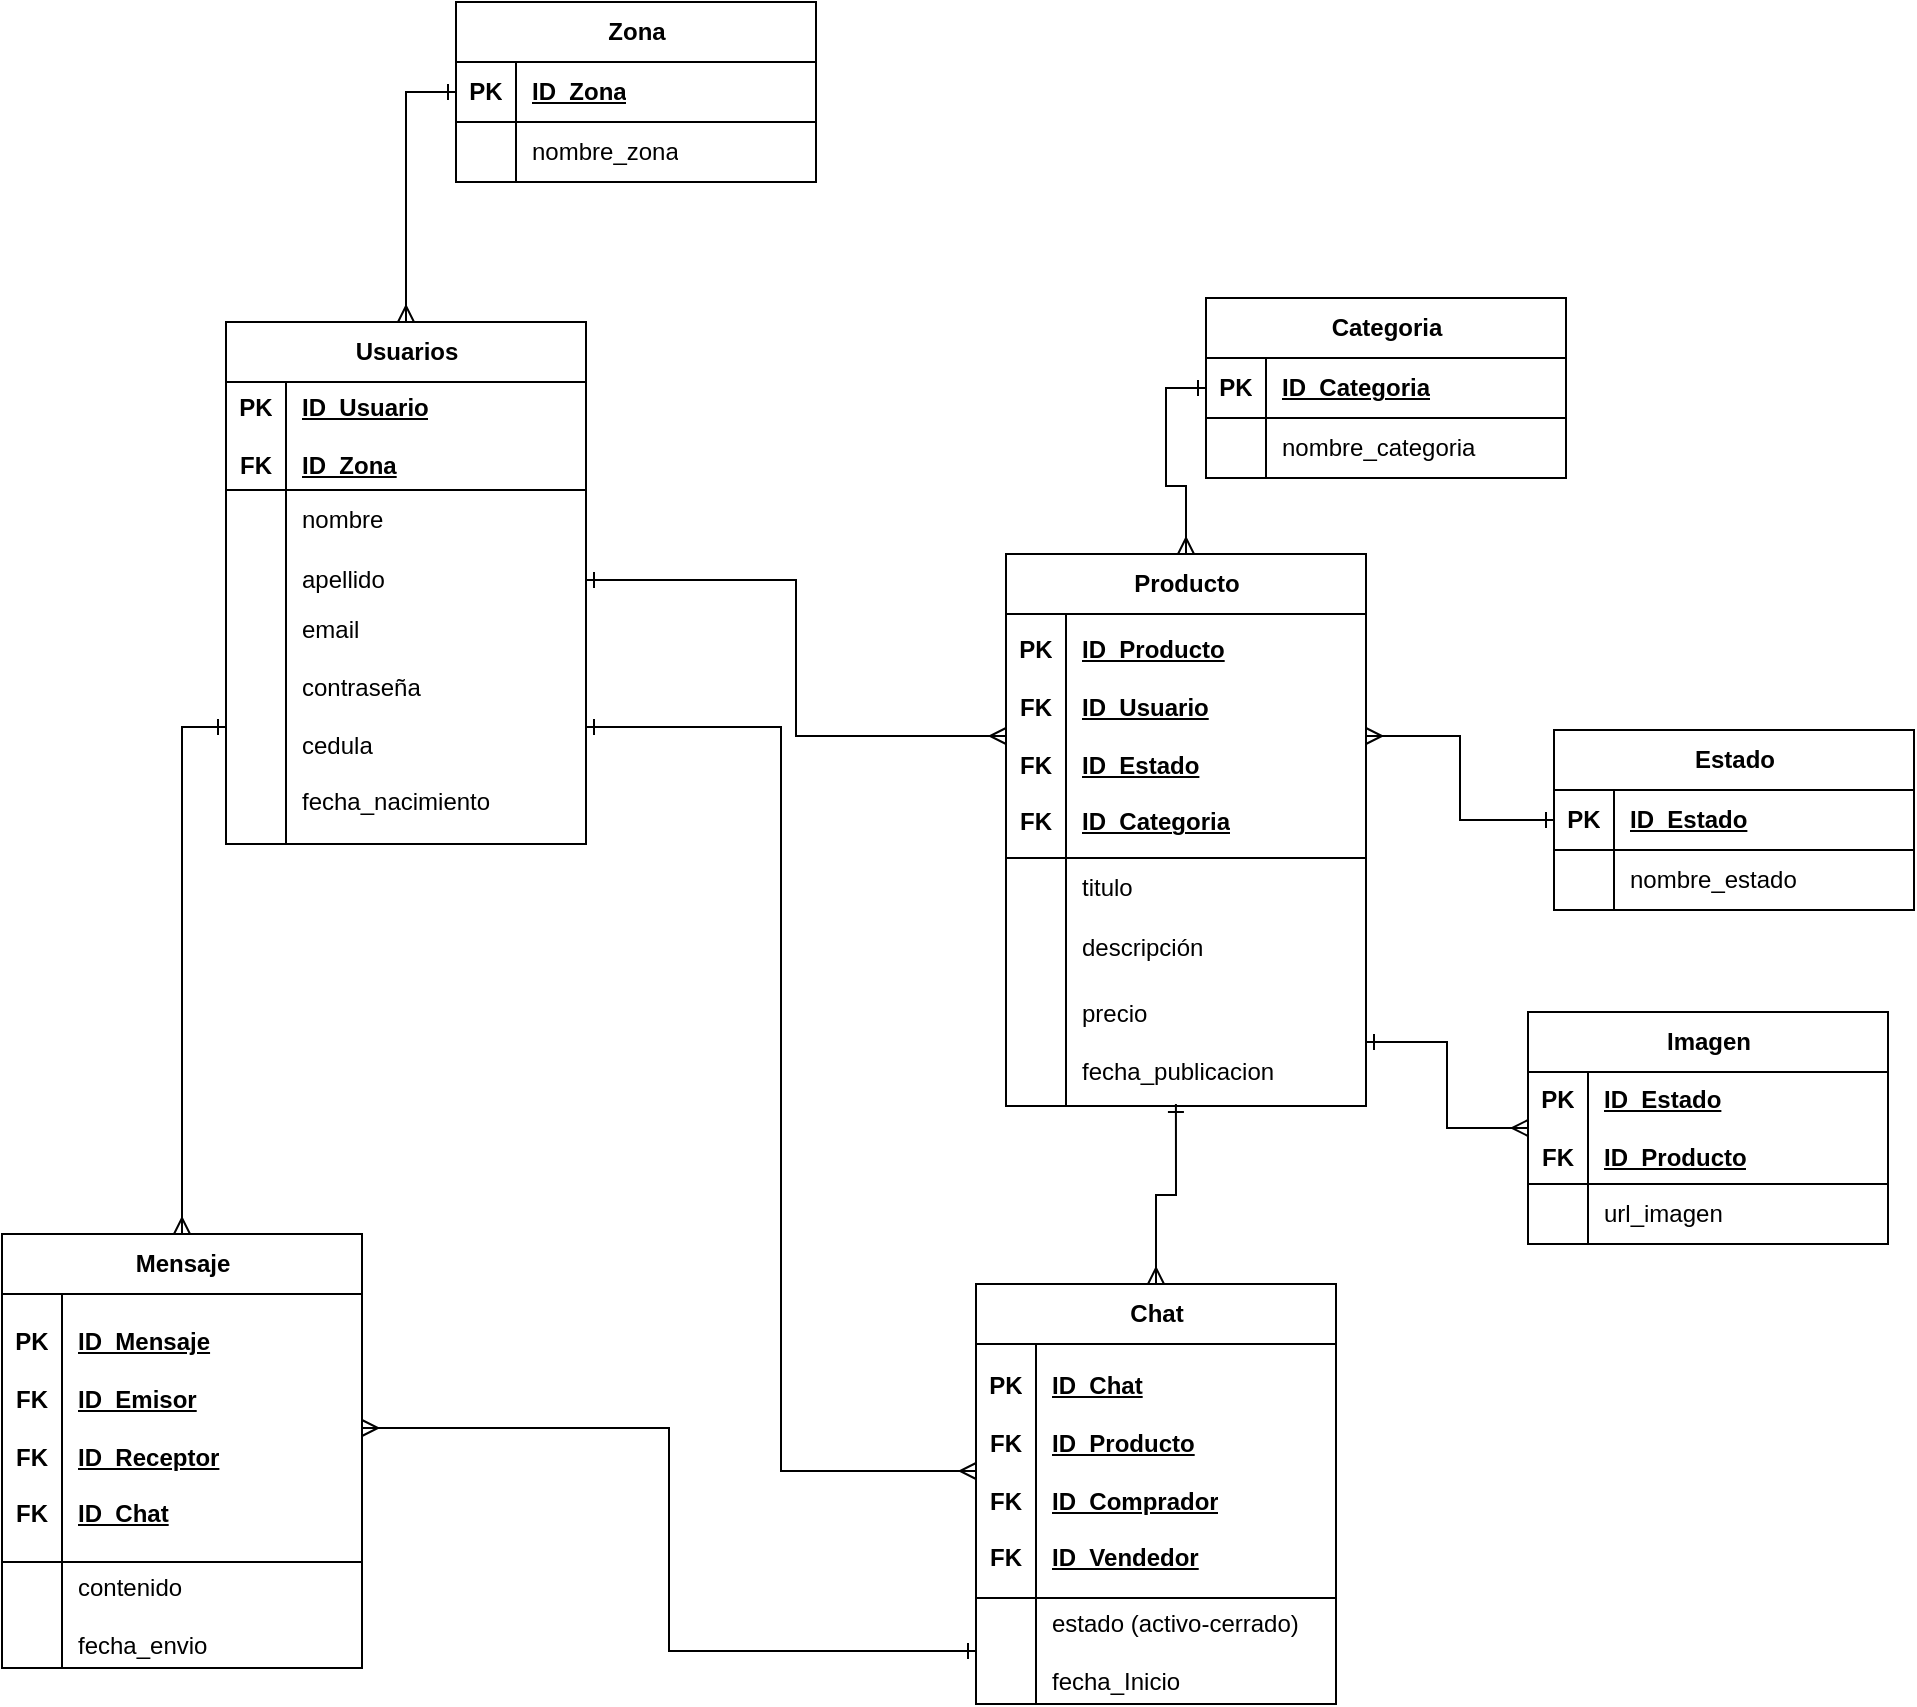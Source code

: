 <mxfile>
    <diagram name="Página-1" id="soxJ-nhiLdVxIjVEyRtw">
        <mxGraphModel dx="2071" dy="1290" grid="0" gridSize="10" guides="1" tooltips="1" connect="1" arrows="1" fold="1" page="0" pageScale="1" pageWidth="827" pageHeight="1169" math="0" shadow="0">
            <root>
                <mxCell id="0"/>
                <mxCell id="1" parent="0"/>
                <mxCell id="bQGW5yvyXUPc-oF47rbN-1" value="Categoria" style="shape=table;startSize=30;container=1;collapsible=1;childLayout=tableLayout;fixedRows=1;rowLines=0;fontStyle=1;align=center;resizeLast=1;html=1;" parent="1" vertex="1">
                    <mxGeometry x="-534" y="-383" width="180" height="90" as="geometry"/>
                </mxCell>
                <mxCell id="bQGW5yvyXUPc-oF47rbN-2" value="" style="shape=tableRow;horizontal=0;startSize=0;swimlaneHead=0;swimlaneBody=0;fillColor=none;collapsible=0;dropTarget=0;points=[[0,0.5],[1,0.5]];portConstraint=eastwest;top=0;left=0;right=0;bottom=1;" parent="bQGW5yvyXUPc-oF47rbN-1" vertex="1">
                    <mxGeometry y="30" width="180" height="30" as="geometry"/>
                </mxCell>
                <mxCell id="bQGW5yvyXUPc-oF47rbN-3" value="PK" style="shape=partialRectangle;connectable=0;fillColor=none;top=0;left=0;bottom=0;right=0;fontStyle=1;overflow=hidden;whiteSpace=wrap;html=1;" parent="bQGW5yvyXUPc-oF47rbN-2" vertex="1">
                    <mxGeometry width="30" height="30" as="geometry">
                        <mxRectangle width="30" height="30" as="alternateBounds"/>
                    </mxGeometry>
                </mxCell>
                <mxCell id="bQGW5yvyXUPc-oF47rbN-4" value="ID_Categoria" style="shape=partialRectangle;connectable=0;fillColor=none;top=0;left=0;bottom=0;right=0;align=left;spacingLeft=6;fontStyle=5;overflow=hidden;whiteSpace=wrap;html=1;" parent="bQGW5yvyXUPc-oF47rbN-2" vertex="1">
                    <mxGeometry x="30" width="150" height="30" as="geometry">
                        <mxRectangle width="150" height="30" as="alternateBounds"/>
                    </mxGeometry>
                </mxCell>
                <mxCell id="bQGW5yvyXUPc-oF47rbN-5" value="" style="shape=tableRow;horizontal=0;startSize=0;swimlaneHead=0;swimlaneBody=0;fillColor=none;collapsible=0;dropTarget=0;points=[[0,0.5],[1,0.5]];portConstraint=eastwest;top=0;left=0;right=0;bottom=0;" parent="bQGW5yvyXUPc-oF47rbN-1" vertex="1">
                    <mxGeometry y="60" width="180" height="30" as="geometry"/>
                </mxCell>
                <mxCell id="bQGW5yvyXUPc-oF47rbN-6" value="" style="shape=partialRectangle;connectable=0;fillColor=none;top=0;left=0;bottom=0;right=0;editable=1;overflow=hidden;whiteSpace=wrap;html=1;" parent="bQGW5yvyXUPc-oF47rbN-5" vertex="1">
                    <mxGeometry width="30" height="30" as="geometry">
                        <mxRectangle width="30" height="30" as="alternateBounds"/>
                    </mxGeometry>
                </mxCell>
                <mxCell id="bQGW5yvyXUPc-oF47rbN-7" value="nombre_categoria" style="shape=partialRectangle;connectable=0;fillColor=none;top=0;left=0;bottom=0;right=0;align=left;spacingLeft=6;overflow=hidden;whiteSpace=wrap;html=1;" parent="bQGW5yvyXUPc-oF47rbN-5" vertex="1">
                    <mxGeometry x="30" width="150" height="30" as="geometry">
                        <mxRectangle width="150" height="30" as="alternateBounds"/>
                    </mxGeometry>
                </mxCell>
                <mxCell id="bQGW5yvyXUPc-oF47rbN-106" style="edgeStyle=orthogonalEdgeStyle;rounded=0;orthogonalLoop=1;jettySize=auto;html=1;exitX=0.5;exitY=0;exitDx=0;exitDy=0;entryX=0;entryY=0.5;entryDx=0;entryDy=0;endArrow=ERone;endFill=0;startArrow=ERmany;startFill=0;" parent="1" source="bQGW5yvyXUPc-oF47rbN-27" target="bQGW5yvyXUPc-oF47rbN-97" edge="1">
                    <mxGeometry relative="1" as="geometry"/>
                </mxCell>
                <mxCell id="bQGW5yvyXUPc-oF47rbN-27" value="Usuarios" style="shape=table;startSize=30;container=1;collapsible=1;childLayout=tableLayout;fixedRows=1;rowLines=0;fontStyle=1;align=center;resizeLast=1;html=1;" parent="1" vertex="1">
                    <mxGeometry x="-1024" y="-371" width="180" height="261" as="geometry"/>
                </mxCell>
                <mxCell id="bQGW5yvyXUPc-oF47rbN-28" value="" style="shape=tableRow;horizontal=0;startSize=0;swimlaneHead=0;swimlaneBody=0;fillColor=none;collapsible=0;dropTarget=0;points=[[0,0.5],[1,0.5]];portConstraint=eastwest;top=0;left=0;right=0;bottom=1;" parent="bQGW5yvyXUPc-oF47rbN-27" vertex="1">
                    <mxGeometry y="30" width="180" height="54" as="geometry"/>
                </mxCell>
                <mxCell id="bQGW5yvyXUPc-oF47rbN-29" value="PK&lt;div&gt;&lt;br&gt;&lt;/div&gt;&lt;div&gt;FK&lt;/div&gt;" style="shape=partialRectangle;connectable=0;fillColor=none;top=0;left=0;bottom=0;right=0;fontStyle=1;overflow=hidden;whiteSpace=wrap;html=1;" parent="bQGW5yvyXUPc-oF47rbN-28" vertex="1">
                    <mxGeometry width="30" height="54" as="geometry">
                        <mxRectangle width="30" height="54" as="alternateBounds"/>
                    </mxGeometry>
                </mxCell>
                <mxCell id="bQGW5yvyXUPc-oF47rbN-30" value="ID_Usuario&lt;div&gt;&lt;br&gt;&lt;/div&gt;&lt;div&gt;ID_Zona&lt;/div&gt;" style="shape=partialRectangle;connectable=0;fillColor=none;top=0;left=0;bottom=0;right=0;align=left;spacingLeft=6;fontStyle=5;overflow=hidden;whiteSpace=wrap;html=1;" parent="bQGW5yvyXUPc-oF47rbN-28" vertex="1">
                    <mxGeometry x="30" width="150" height="54" as="geometry">
                        <mxRectangle width="150" height="54" as="alternateBounds"/>
                    </mxGeometry>
                </mxCell>
                <mxCell id="bQGW5yvyXUPc-oF47rbN-31" value="" style="shape=tableRow;horizontal=0;startSize=0;swimlaneHead=0;swimlaneBody=0;fillColor=none;collapsible=0;dropTarget=0;points=[[0,0.5],[1,0.5]];portConstraint=eastwest;top=0;left=0;right=0;bottom=0;" parent="bQGW5yvyXUPc-oF47rbN-27" vertex="1">
                    <mxGeometry y="84" width="180" height="30" as="geometry"/>
                </mxCell>
                <mxCell id="bQGW5yvyXUPc-oF47rbN-32" value="" style="shape=partialRectangle;connectable=0;fillColor=none;top=0;left=0;bottom=0;right=0;editable=1;overflow=hidden;whiteSpace=wrap;html=1;" parent="bQGW5yvyXUPc-oF47rbN-31" vertex="1">
                    <mxGeometry width="30" height="30" as="geometry">
                        <mxRectangle width="30" height="30" as="alternateBounds"/>
                    </mxGeometry>
                </mxCell>
                <mxCell id="bQGW5yvyXUPc-oF47rbN-33" value="nombre" style="shape=partialRectangle;connectable=0;fillColor=none;top=0;left=0;bottom=0;right=0;align=left;spacingLeft=6;overflow=hidden;whiteSpace=wrap;html=1;" parent="bQGW5yvyXUPc-oF47rbN-31" vertex="1">
                    <mxGeometry x="30" width="150" height="30" as="geometry">
                        <mxRectangle width="150" height="30" as="alternateBounds"/>
                    </mxGeometry>
                </mxCell>
                <mxCell id="bQGW5yvyXUPc-oF47rbN-34" value="" style="shape=tableRow;horizontal=0;startSize=0;swimlaneHead=0;swimlaneBody=0;fillColor=none;collapsible=0;dropTarget=0;points=[[0,0.5],[1,0.5]];portConstraint=eastwest;top=0;left=0;right=0;bottom=0;" parent="bQGW5yvyXUPc-oF47rbN-27" vertex="1">
                    <mxGeometry y="114" width="180" height="30" as="geometry"/>
                </mxCell>
                <mxCell id="bQGW5yvyXUPc-oF47rbN-35" value="" style="shape=partialRectangle;connectable=0;fillColor=none;top=0;left=0;bottom=0;right=0;editable=1;overflow=hidden;whiteSpace=wrap;html=1;" parent="bQGW5yvyXUPc-oF47rbN-34" vertex="1">
                    <mxGeometry width="30" height="30" as="geometry">
                        <mxRectangle width="30" height="30" as="alternateBounds"/>
                    </mxGeometry>
                </mxCell>
                <mxCell id="bQGW5yvyXUPc-oF47rbN-36" value="apellido" style="shape=partialRectangle;connectable=0;fillColor=none;top=0;left=0;bottom=0;right=0;align=left;spacingLeft=6;overflow=hidden;whiteSpace=wrap;html=1;" parent="bQGW5yvyXUPc-oF47rbN-34" vertex="1">
                    <mxGeometry x="30" width="150" height="30" as="geometry">
                        <mxRectangle width="150" height="30" as="alternateBounds"/>
                    </mxGeometry>
                </mxCell>
                <mxCell id="bQGW5yvyXUPc-oF47rbN-37" value="" style="shape=tableRow;horizontal=0;startSize=0;swimlaneHead=0;swimlaneBody=0;fillColor=none;collapsible=0;dropTarget=0;points=[[0,0.5],[1,0.5]];portConstraint=eastwest;top=0;left=0;right=0;bottom=0;" parent="bQGW5yvyXUPc-oF47rbN-27" vertex="1">
                    <mxGeometry y="144" width="180" height="117" as="geometry"/>
                </mxCell>
                <mxCell id="bQGW5yvyXUPc-oF47rbN-38" value="" style="shape=partialRectangle;connectable=0;fillColor=none;top=0;left=0;bottom=0;right=0;editable=1;overflow=hidden;whiteSpace=wrap;html=1;" parent="bQGW5yvyXUPc-oF47rbN-37" vertex="1">
                    <mxGeometry width="30" height="117" as="geometry">
                        <mxRectangle width="30" height="117" as="alternateBounds"/>
                    </mxGeometry>
                </mxCell>
                <mxCell id="bQGW5yvyXUPc-oF47rbN-39" value="email&lt;div&gt;&lt;br&gt;&lt;div&gt;contraseña&lt;/div&gt;&lt;div&gt;&lt;br&gt;&lt;/div&gt;&lt;div&gt;cedula&lt;/div&gt;&lt;div&gt;&lt;br&gt;&lt;/div&gt;&lt;div&gt;fecha_nacimiento&lt;/div&gt;&lt;div&gt;&lt;br&gt;&lt;/div&gt;&lt;div&gt;genero&lt;/div&gt;&lt;div&gt;&lt;br&gt;&lt;/div&gt;&lt;/div&gt;" style="shape=partialRectangle;connectable=0;fillColor=none;top=0;left=0;bottom=0;right=0;align=left;spacingLeft=6;overflow=hidden;whiteSpace=wrap;html=1;" parent="bQGW5yvyXUPc-oF47rbN-37" vertex="1">
                    <mxGeometry x="30" width="150" height="117" as="geometry">
                        <mxRectangle width="150" height="117" as="alternateBounds"/>
                    </mxGeometry>
                </mxCell>
                <mxCell id="bQGW5yvyXUPc-oF47rbN-107" style="edgeStyle=orthogonalEdgeStyle;rounded=0;orthogonalLoop=1;jettySize=auto;html=1;exitX=0.5;exitY=0;exitDx=0;exitDy=0;entryX=0;entryY=0.5;entryDx=0;entryDy=0;endArrow=ERone;endFill=0;startArrow=ERmany;startFill=0;" parent="1" source="bQGW5yvyXUPc-oF47rbN-53" target="bQGW5yvyXUPc-oF47rbN-2" edge="1">
                    <mxGeometry relative="1" as="geometry"/>
                </mxCell>
                <mxCell id="bQGW5yvyXUPc-oF47rbN-53" value="Producto" style="shape=table;startSize=30;container=1;collapsible=1;childLayout=tableLayout;fixedRows=1;rowLines=0;fontStyle=1;align=center;resizeLast=1;html=1;" parent="1" vertex="1">
                    <mxGeometry x="-634" y="-255" width="180" height="276" as="geometry"/>
                </mxCell>
                <mxCell id="bQGW5yvyXUPc-oF47rbN-54" value="" style="shape=tableRow;horizontal=0;startSize=0;swimlaneHead=0;swimlaneBody=0;fillColor=none;collapsible=0;dropTarget=0;points=[[0,0.5],[1,0.5]];portConstraint=eastwest;top=0;left=0;right=0;bottom=1;" parent="bQGW5yvyXUPc-oF47rbN-53" vertex="1">
                    <mxGeometry y="30" width="180" height="122" as="geometry"/>
                </mxCell>
                <mxCell id="bQGW5yvyXUPc-oF47rbN-55" value="PK&lt;div&gt;&lt;br&gt;&lt;/div&gt;&lt;div&gt;FK&lt;/div&gt;&lt;div&gt;&lt;br&gt;&lt;/div&gt;&lt;div&gt;FK&lt;/div&gt;&lt;div&gt;&lt;br&gt;&lt;/div&gt;&lt;div&gt;FK&lt;/div&gt;" style="shape=partialRectangle;connectable=0;fillColor=none;top=0;left=0;bottom=0;right=0;fontStyle=1;overflow=hidden;whiteSpace=wrap;html=1;" parent="bQGW5yvyXUPc-oF47rbN-54" vertex="1">
                    <mxGeometry width="30" height="122" as="geometry">
                        <mxRectangle width="30" height="122" as="alternateBounds"/>
                    </mxGeometry>
                </mxCell>
                <mxCell id="bQGW5yvyXUPc-oF47rbN-56" value="ID_Producto&lt;div&gt;&lt;br&gt;&lt;/div&gt;&lt;div&gt;ID_Usuario&lt;/div&gt;&lt;div&gt;&lt;br&gt;&lt;/div&gt;&lt;div&gt;ID_Estado&lt;/div&gt;&lt;div&gt;&lt;br&gt;&lt;/div&gt;&lt;div&gt;ID_Categoria&lt;/div&gt;" style="shape=partialRectangle;connectable=0;fillColor=none;top=0;left=0;bottom=0;right=0;align=left;spacingLeft=6;fontStyle=5;overflow=hidden;whiteSpace=wrap;html=1;" parent="bQGW5yvyXUPc-oF47rbN-54" vertex="1">
                    <mxGeometry x="30" width="150" height="122" as="geometry">
                        <mxRectangle width="150" height="122" as="alternateBounds"/>
                    </mxGeometry>
                </mxCell>
                <mxCell id="bQGW5yvyXUPc-oF47rbN-57" value="" style="shape=tableRow;horizontal=0;startSize=0;swimlaneHead=0;swimlaneBody=0;fillColor=none;collapsible=0;dropTarget=0;points=[[0,0.5],[1,0.5]];portConstraint=eastwest;top=0;left=0;right=0;bottom=0;" parent="bQGW5yvyXUPc-oF47rbN-53" vertex="1">
                    <mxGeometry y="152" width="180" height="30" as="geometry"/>
                </mxCell>
                <mxCell id="bQGW5yvyXUPc-oF47rbN-58" value="" style="shape=partialRectangle;connectable=0;fillColor=none;top=0;left=0;bottom=0;right=0;editable=1;overflow=hidden;whiteSpace=wrap;html=1;" parent="bQGW5yvyXUPc-oF47rbN-57" vertex="1">
                    <mxGeometry width="30" height="30" as="geometry">
                        <mxRectangle width="30" height="30" as="alternateBounds"/>
                    </mxGeometry>
                </mxCell>
                <mxCell id="bQGW5yvyXUPc-oF47rbN-59" value="titulo" style="shape=partialRectangle;connectable=0;fillColor=none;top=0;left=0;bottom=0;right=0;align=left;spacingLeft=6;overflow=hidden;whiteSpace=wrap;html=1;" parent="bQGW5yvyXUPc-oF47rbN-57" vertex="1">
                    <mxGeometry x="30" width="150" height="30" as="geometry">
                        <mxRectangle width="150" height="30" as="alternateBounds"/>
                    </mxGeometry>
                </mxCell>
                <mxCell id="bQGW5yvyXUPc-oF47rbN-60" value="" style="shape=tableRow;horizontal=0;startSize=0;swimlaneHead=0;swimlaneBody=0;fillColor=none;collapsible=0;dropTarget=0;points=[[0,0.5],[1,0.5]];portConstraint=eastwest;top=0;left=0;right=0;bottom=0;" parent="bQGW5yvyXUPc-oF47rbN-53" vertex="1">
                    <mxGeometry y="182" width="180" height="30" as="geometry"/>
                </mxCell>
                <mxCell id="bQGW5yvyXUPc-oF47rbN-61" value="" style="shape=partialRectangle;connectable=0;fillColor=none;top=0;left=0;bottom=0;right=0;editable=1;overflow=hidden;whiteSpace=wrap;html=1;" parent="bQGW5yvyXUPc-oF47rbN-60" vertex="1">
                    <mxGeometry width="30" height="30" as="geometry">
                        <mxRectangle width="30" height="30" as="alternateBounds"/>
                    </mxGeometry>
                </mxCell>
                <mxCell id="bQGW5yvyXUPc-oF47rbN-62" value="descripción" style="shape=partialRectangle;connectable=0;fillColor=none;top=0;left=0;bottom=0;right=0;align=left;spacingLeft=6;overflow=hidden;whiteSpace=wrap;html=1;" parent="bQGW5yvyXUPc-oF47rbN-60" vertex="1">
                    <mxGeometry x="30" width="150" height="30" as="geometry">
                        <mxRectangle width="150" height="30" as="alternateBounds"/>
                    </mxGeometry>
                </mxCell>
                <mxCell id="bQGW5yvyXUPc-oF47rbN-63" value="" style="shape=tableRow;horizontal=0;startSize=0;swimlaneHead=0;swimlaneBody=0;fillColor=none;collapsible=0;dropTarget=0;points=[[0,0.5],[1,0.5]];portConstraint=eastwest;top=0;left=0;right=0;bottom=0;" parent="bQGW5yvyXUPc-oF47rbN-53" vertex="1">
                    <mxGeometry y="212" width="180" height="64" as="geometry"/>
                </mxCell>
                <mxCell id="bQGW5yvyXUPc-oF47rbN-64" value="" style="shape=partialRectangle;connectable=0;fillColor=none;top=0;left=0;bottom=0;right=0;editable=1;overflow=hidden;whiteSpace=wrap;html=1;" parent="bQGW5yvyXUPc-oF47rbN-63" vertex="1">
                    <mxGeometry width="30" height="64" as="geometry">
                        <mxRectangle width="30" height="64" as="alternateBounds"/>
                    </mxGeometry>
                </mxCell>
                <mxCell id="bQGW5yvyXUPc-oF47rbN-65" value="&lt;div&gt;&lt;div&gt;precio&lt;/div&gt;&lt;/div&gt;&lt;div&gt;&lt;br&gt;&lt;/div&gt;&lt;div&gt;fecha_publicacion&lt;/div&gt;" style="shape=partialRectangle;connectable=0;fillColor=none;top=0;left=0;bottom=0;right=0;align=left;spacingLeft=6;overflow=hidden;whiteSpace=wrap;html=1;" parent="bQGW5yvyXUPc-oF47rbN-63" vertex="1">
                    <mxGeometry x="30" width="150" height="64" as="geometry">
                        <mxRectangle width="150" height="64" as="alternateBounds"/>
                    </mxGeometry>
                </mxCell>
                <mxCell id="bQGW5yvyXUPc-oF47rbN-66" value="Estado" style="shape=table;startSize=30;container=1;collapsible=1;childLayout=tableLayout;fixedRows=1;rowLines=0;fontStyle=1;align=center;resizeLast=1;html=1;" parent="1" vertex="1">
                    <mxGeometry x="-360" y="-167" width="180" height="90" as="geometry"/>
                </mxCell>
                <mxCell id="bQGW5yvyXUPc-oF47rbN-67" value="" style="shape=tableRow;horizontal=0;startSize=0;swimlaneHead=0;swimlaneBody=0;fillColor=none;collapsible=0;dropTarget=0;points=[[0,0.5],[1,0.5]];portConstraint=eastwest;top=0;left=0;right=0;bottom=1;" parent="bQGW5yvyXUPc-oF47rbN-66" vertex="1">
                    <mxGeometry y="30" width="180" height="30" as="geometry"/>
                </mxCell>
                <mxCell id="bQGW5yvyXUPc-oF47rbN-68" value="PK" style="shape=partialRectangle;connectable=0;fillColor=none;top=0;left=0;bottom=0;right=0;fontStyle=1;overflow=hidden;whiteSpace=wrap;html=1;" parent="bQGW5yvyXUPc-oF47rbN-67" vertex="1">
                    <mxGeometry width="30" height="30" as="geometry">
                        <mxRectangle width="30" height="30" as="alternateBounds"/>
                    </mxGeometry>
                </mxCell>
                <mxCell id="bQGW5yvyXUPc-oF47rbN-69" value="ID_Estado" style="shape=partialRectangle;connectable=0;fillColor=none;top=0;left=0;bottom=0;right=0;align=left;spacingLeft=6;fontStyle=5;overflow=hidden;whiteSpace=wrap;html=1;" parent="bQGW5yvyXUPc-oF47rbN-67" vertex="1">
                    <mxGeometry x="30" width="150" height="30" as="geometry">
                        <mxRectangle width="150" height="30" as="alternateBounds"/>
                    </mxGeometry>
                </mxCell>
                <mxCell id="bQGW5yvyXUPc-oF47rbN-70" value="" style="shape=tableRow;horizontal=0;startSize=0;swimlaneHead=0;swimlaneBody=0;fillColor=none;collapsible=0;dropTarget=0;points=[[0,0.5],[1,0.5]];portConstraint=eastwest;top=0;left=0;right=0;bottom=0;" parent="bQGW5yvyXUPc-oF47rbN-66" vertex="1">
                    <mxGeometry y="60" width="180" height="30" as="geometry"/>
                </mxCell>
                <mxCell id="bQGW5yvyXUPc-oF47rbN-71" value="" style="shape=partialRectangle;connectable=0;fillColor=none;top=0;left=0;bottom=0;right=0;editable=1;overflow=hidden;whiteSpace=wrap;html=1;" parent="bQGW5yvyXUPc-oF47rbN-70" vertex="1">
                    <mxGeometry width="30" height="30" as="geometry">
                        <mxRectangle width="30" height="30" as="alternateBounds"/>
                    </mxGeometry>
                </mxCell>
                <mxCell id="bQGW5yvyXUPc-oF47rbN-72" value="nombre_estado" style="shape=partialRectangle;connectable=0;fillColor=none;top=0;left=0;bottom=0;right=0;align=left;spacingLeft=6;overflow=hidden;whiteSpace=wrap;html=1;" parent="bQGW5yvyXUPc-oF47rbN-70" vertex="1">
                    <mxGeometry x="30" width="150" height="30" as="geometry">
                        <mxRectangle width="150" height="30" as="alternateBounds"/>
                    </mxGeometry>
                </mxCell>
                <mxCell id="bQGW5yvyXUPc-oF47rbN-73" value="Imagen" style="shape=table;startSize=30;container=1;collapsible=1;childLayout=tableLayout;fixedRows=1;rowLines=0;fontStyle=1;align=center;resizeLast=1;html=1;" parent="1" vertex="1">
                    <mxGeometry x="-373" y="-26" width="180" height="116" as="geometry"/>
                </mxCell>
                <mxCell id="bQGW5yvyXUPc-oF47rbN-74" value="" style="shape=tableRow;horizontal=0;startSize=0;swimlaneHead=0;swimlaneBody=0;fillColor=none;collapsible=0;dropTarget=0;points=[[0,0.5],[1,0.5]];portConstraint=eastwest;top=0;left=0;right=0;bottom=1;" parent="bQGW5yvyXUPc-oF47rbN-73" vertex="1">
                    <mxGeometry y="30" width="180" height="56" as="geometry"/>
                </mxCell>
                <mxCell id="bQGW5yvyXUPc-oF47rbN-75" value="PK&lt;div&gt;&lt;br&gt;&lt;/div&gt;&lt;div&gt;FK&lt;/div&gt;" style="shape=partialRectangle;connectable=0;fillColor=none;top=0;left=0;bottom=0;right=0;fontStyle=1;overflow=hidden;whiteSpace=wrap;html=1;" parent="bQGW5yvyXUPc-oF47rbN-74" vertex="1">
                    <mxGeometry width="30" height="56" as="geometry">
                        <mxRectangle width="30" height="56" as="alternateBounds"/>
                    </mxGeometry>
                </mxCell>
                <mxCell id="bQGW5yvyXUPc-oF47rbN-76" value="ID_Estado&lt;div&gt;&lt;br&gt;&lt;/div&gt;&lt;div&gt;ID_Producto&lt;/div&gt;" style="shape=partialRectangle;connectable=0;fillColor=none;top=0;left=0;bottom=0;right=0;align=left;spacingLeft=6;fontStyle=5;overflow=hidden;whiteSpace=wrap;html=1;" parent="bQGW5yvyXUPc-oF47rbN-74" vertex="1">
                    <mxGeometry x="30" width="150" height="56" as="geometry">
                        <mxRectangle width="150" height="56" as="alternateBounds"/>
                    </mxGeometry>
                </mxCell>
                <mxCell id="bQGW5yvyXUPc-oF47rbN-77" value="" style="shape=tableRow;horizontal=0;startSize=0;swimlaneHead=0;swimlaneBody=0;fillColor=none;collapsible=0;dropTarget=0;points=[[0,0.5],[1,0.5]];portConstraint=eastwest;top=0;left=0;right=0;bottom=0;" parent="bQGW5yvyXUPc-oF47rbN-73" vertex="1">
                    <mxGeometry y="86" width="180" height="30" as="geometry"/>
                </mxCell>
                <mxCell id="bQGW5yvyXUPc-oF47rbN-78" value="" style="shape=partialRectangle;connectable=0;fillColor=none;top=0;left=0;bottom=0;right=0;editable=1;overflow=hidden;whiteSpace=wrap;html=1;" parent="bQGW5yvyXUPc-oF47rbN-77" vertex="1">
                    <mxGeometry width="30" height="30" as="geometry">
                        <mxRectangle width="30" height="30" as="alternateBounds"/>
                    </mxGeometry>
                </mxCell>
                <mxCell id="bQGW5yvyXUPc-oF47rbN-79" value="url_imagen" style="shape=partialRectangle;connectable=0;fillColor=none;top=0;left=0;bottom=0;right=0;align=left;spacingLeft=6;overflow=hidden;whiteSpace=wrap;html=1;" parent="bQGW5yvyXUPc-oF47rbN-77" vertex="1">
                    <mxGeometry x="30" width="150" height="30" as="geometry">
                        <mxRectangle width="150" height="30" as="alternateBounds"/>
                    </mxGeometry>
                </mxCell>
                <mxCell id="bQGW5yvyXUPc-oF47rbN-113" style="edgeStyle=orthogonalEdgeStyle;rounded=0;orthogonalLoop=1;jettySize=auto;html=1;exitX=0.5;exitY=0;exitDx=0;exitDy=0;entryX=0;entryY=0.5;entryDx=0;entryDy=0;endArrow=ERone;endFill=0;startArrow=ERmany;startFill=0;" parent="1" source="bQGW5yvyXUPc-oF47rbN-80" target="bQGW5yvyXUPc-oF47rbN-37" edge="1">
                    <mxGeometry relative="1" as="geometry"/>
                </mxCell>
                <mxCell id="bQGW5yvyXUPc-oF47rbN-80" value="Mensaje" style="shape=table;startSize=30;container=1;collapsible=1;childLayout=tableLayout;fixedRows=1;rowLines=0;fontStyle=1;align=center;resizeLast=1;html=1;" parent="1" vertex="1">
                    <mxGeometry x="-1136" y="85" width="180" height="217" as="geometry"/>
                </mxCell>
                <mxCell id="bQGW5yvyXUPc-oF47rbN-81" value="" style="shape=tableRow;horizontal=0;startSize=0;swimlaneHead=0;swimlaneBody=0;fillColor=none;collapsible=0;dropTarget=0;points=[[0,0.5],[1,0.5]];portConstraint=eastwest;top=0;left=0;right=0;bottom=1;" parent="bQGW5yvyXUPc-oF47rbN-80" vertex="1">
                    <mxGeometry y="30" width="180" height="134" as="geometry"/>
                </mxCell>
                <mxCell id="bQGW5yvyXUPc-oF47rbN-82" value="PK&lt;div&gt;&lt;br&gt;&lt;/div&gt;&lt;div&gt;FK&lt;/div&gt;&lt;div&gt;&lt;br&gt;&lt;/div&gt;&lt;div&gt;FK&lt;/div&gt;&lt;div&gt;&lt;br&gt;&lt;/div&gt;&lt;div&gt;FK&lt;/div&gt;" style="shape=partialRectangle;connectable=0;fillColor=none;top=0;left=0;bottom=0;right=0;fontStyle=1;overflow=hidden;whiteSpace=wrap;html=1;" parent="bQGW5yvyXUPc-oF47rbN-81" vertex="1">
                    <mxGeometry width="30" height="134" as="geometry">
                        <mxRectangle width="30" height="134" as="alternateBounds"/>
                    </mxGeometry>
                </mxCell>
                <mxCell id="bQGW5yvyXUPc-oF47rbN-83" value="ID_Mensaje&lt;div&gt;&lt;br&gt;&lt;/div&gt;&lt;div&gt;ID_Emisor&lt;/div&gt;&lt;div&gt;&lt;br&gt;&lt;/div&gt;&lt;div&gt;ID_Receptor&lt;/div&gt;&lt;div&gt;&lt;br&gt;&lt;/div&gt;&lt;div&gt;ID_Chat&lt;/div&gt;" style="shape=partialRectangle;connectable=0;fillColor=none;top=0;left=0;bottom=0;right=0;align=left;spacingLeft=6;fontStyle=5;overflow=hidden;whiteSpace=wrap;html=1;" parent="bQGW5yvyXUPc-oF47rbN-81" vertex="1">
                    <mxGeometry x="30" width="150" height="134" as="geometry">
                        <mxRectangle width="150" height="134" as="alternateBounds"/>
                    </mxGeometry>
                </mxCell>
                <mxCell id="bQGW5yvyXUPc-oF47rbN-84" value="" style="shape=tableRow;horizontal=0;startSize=0;swimlaneHead=0;swimlaneBody=0;fillColor=none;collapsible=0;dropTarget=0;points=[[0,0.5],[1,0.5]];portConstraint=eastwest;top=0;left=0;right=0;bottom=0;" parent="bQGW5yvyXUPc-oF47rbN-80" vertex="1">
                    <mxGeometry y="164" width="180" height="53" as="geometry"/>
                </mxCell>
                <mxCell id="bQGW5yvyXUPc-oF47rbN-85" value="" style="shape=partialRectangle;connectable=0;fillColor=none;top=0;left=0;bottom=0;right=0;editable=1;overflow=hidden;whiteSpace=wrap;html=1;" parent="bQGW5yvyXUPc-oF47rbN-84" vertex="1">
                    <mxGeometry width="30" height="53" as="geometry">
                        <mxRectangle width="30" height="53" as="alternateBounds"/>
                    </mxGeometry>
                </mxCell>
                <mxCell id="bQGW5yvyXUPc-oF47rbN-86" value="contenido&lt;div&gt;&lt;br&gt;&lt;/div&gt;&lt;div&gt;fecha_envio&lt;/div&gt;" style="shape=partialRectangle;connectable=0;fillColor=none;top=0;left=0;bottom=0;right=0;align=left;spacingLeft=6;overflow=hidden;whiteSpace=wrap;html=1;" parent="bQGW5yvyXUPc-oF47rbN-84" vertex="1">
                    <mxGeometry x="30" width="150" height="53" as="geometry">
                        <mxRectangle width="150" height="53" as="alternateBounds"/>
                    </mxGeometry>
                </mxCell>
                <mxCell id="bQGW5yvyXUPc-oF47rbN-87" value="Chat" style="shape=table;startSize=30;container=1;collapsible=1;childLayout=tableLayout;fixedRows=1;rowLines=0;fontStyle=1;align=center;resizeLast=1;html=1;" parent="1" vertex="1">
                    <mxGeometry x="-649" y="110" width="180" height="210" as="geometry"/>
                </mxCell>
                <mxCell id="bQGW5yvyXUPc-oF47rbN-88" value="" style="shape=tableRow;horizontal=0;startSize=0;swimlaneHead=0;swimlaneBody=0;fillColor=none;collapsible=0;dropTarget=0;points=[[0,0.5],[1,0.5]];portConstraint=eastwest;top=0;left=0;right=0;bottom=1;" parent="bQGW5yvyXUPc-oF47rbN-87" vertex="1">
                    <mxGeometry y="30" width="180" height="127" as="geometry"/>
                </mxCell>
                <mxCell id="bQGW5yvyXUPc-oF47rbN-89" value="PK&lt;div&gt;&lt;br&gt;&lt;/div&gt;&lt;div&gt;FK&lt;/div&gt;&lt;div&gt;&lt;br&gt;&lt;/div&gt;&lt;div&gt;FK&lt;/div&gt;&lt;div&gt;&lt;br&gt;&lt;/div&gt;&lt;div&gt;FK&lt;/div&gt;" style="shape=partialRectangle;connectable=0;fillColor=none;top=0;left=0;bottom=0;right=0;fontStyle=1;overflow=hidden;whiteSpace=wrap;html=1;" parent="bQGW5yvyXUPc-oF47rbN-88" vertex="1">
                    <mxGeometry width="30" height="127" as="geometry">
                        <mxRectangle width="30" height="127" as="alternateBounds"/>
                    </mxGeometry>
                </mxCell>
                <mxCell id="bQGW5yvyXUPc-oF47rbN-90" value="ID_Chat&lt;div&gt;&lt;div&gt;&lt;br&gt;&lt;/div&gt;&lt;div&gt;ID_Producto&lt;/div&gt;&lt;div&gt;&lt;br&gt;&lt;/div&gt;&lt;div&gt;ID_Comprador&lt;/div&gt;&lt;/div&gt;&lt;div&gt;&lt;br&gt;&lt;/div&gt;&lt;div&gt;ID_Vendedor&lt;/div&gt;" style="shape=partialRectangle;connectable=0;fillColor=none;top=0;left=0;bottom=0;right=0;align=left;spacingLeft=6;fontStyle=5;overflow=hidden;whiteSpace=wrap;html=1;" parent="bQGW5yvyXUPc-oF47rbN-88" vertex="1">
                    <mxGeometry x="30" width="150" height="127" as="geometry">
                        <mxRectangle width="150" height="127" as="alternateBounds"/>
                    </mxGeometry>
                </mxCell>
                <mxCell id="bQGW5yvyXUPc-oF47rbN-91" value="" style="shape=tableRow;horizontal=0;startSize=0;swimlaneHead=0;swimlaneBody=0;fillColor=none;collapsible=0;dropTarget=0;points=[[0,0.5],[1,0.5]];portConstraint=eastwest;top=0;left=0;right=0;bottom=0;" parent="bQGW5yvyXUPc-oF47rbN-87" vertex="1">
                    <mxGeometry y="157" width="180" height="53" as="geometry"/>
                </mxCell>
                <mxCell id="bQGW5yvyXUPc-oF47rbN-92" value="" style="shape=partialRectangle;connectable=0;fillColor=none;top=0;left=0;bottom=0;right=0;editable=1;overflow=hidden;whiteSpace=wrap;html=1;" parent="bQGW5yvyXUPc-oF47rbN-91" vertex="1">
                    <mxGeometry width="30" height="53" as="geometry">
                        <mxRectangle width="30" height="53" as="alternateBounds"/>
                    </mxGeometry>
                </mxCell>
                <mxCell id="bQGW5yvyXUPc-oF47rbN-93" value="estado (activo-cerrado)&lt;div&gt;&lt;br&gt;&lt;/div&gt;&lt;div&gt;fecha_Inicio&lt;/div&gt;" style="shape=partialRectangle;connectable=0;fillColor=none;top=0;left=0;bottom=0;right=0;align=left;spacingLeft=6;overflow=hidden;whiteSpace=wrap;html=1;" parent="bQGW5yvyXUPc-oF47rbN-91" vertex="1">
                    <mxGeometry x="30" width="150" height="53" as="geometry">
                        <mxRectangle width="150" height="53" as="alternateBounds"/>
                    </mxGeometry>
                </mxCell>
                <mxCell id="bQGW5yvyXUPc-oF47rbN-97" value="Zona" style="shape=table;startSize=30;container=1;collapsible=1;childLayout=tableLayout;fixedRows=1;rowLines=0;fontStyle=1;align=center;resizeLast=1;html=1;" parent="1" vertex="1">
                    <mxGeometry x="-909" y="-531" width="180" height="90" as="geometry"/>
                </mxCell>
                <mxCell id="bQGW5yvyXUPc-oF47rbN-98" value="" style="shape=tableRow;horizontal=0;startSize=0;swimlaneHead=0;swimlaneBody=0;fillColor=none;collapsible=0;dropTarget=0;points=[[0,0.5],[1,0.5]];portConstraint=eastwest;top=0;left=0;right=0;bottom=1;" parent="bQGW5yvyXUPc-oF47rbN-97" vertex="1">
                    <mxGeometry y="30" width="180" height="30" as="geometry"/>
                </mxCell>
                <mxCell id="bQGW5yvyXUPc-oF47rbN-99" value="PK" style="shape=partialRectangle;connectable=0;fillColor=none;top=0;left=0;bottom=0;right=0;fontStyle=1;overflow=hidden;whiteSpace=wrap;html=1;" parent="bQGW5yvyXUPc-oF47rbN-98" vertex="1">
                    <mxGeometry width="30" height="30" as="geometry">
                        <mxRectangle width="30" height="30" as="alternateBounds"/>
                    </mxGeometry>
                </mxCell>
                <mxCell id="bQGW5yvyXUPc-oF47rbN-100" value="ID_Zona" style="shape=partialRectangle;connectable=0;fillColor=none;top=0;left=0;bottom=0;right=0;align=left;spacingLeft=6;fontStyle=5;overflow=hidden;whiteSpace=wrap;html=1;" parent="bQGW5yvyXUPc-oF47rbN-98" vertex="1">
                    <mxGeometry x="30" width="150" height="30" as="geometry">
                        <mxRectangle width="150" height="30" as="alternateBounds"/>
                    </mxGeometry>
                </mxCell>
                <mxCell id="bQGW5yvyXUPc-oF47rbN-101" value="" style="shape=tableRow;horizontal=0;startSize=0;swimlaneHead=0;swimlaneBody=0;fillColor=none;collapsible=0;dropTarget=0;points=[[0,0.5],[1,0.5]];portConstraint=eastwest;top=0;left=0;right=0;bottom=0;" parent="bQGW5yvyXUPc-oF47rbN-97" vertex="1">
                    <mxGeometry y="60" width="180" height="30" as="geometry"/>
                </mxCell>
                <mxCell id="bQGW5yvyXUPc-oF47rbN-102" value="" style="shape=partialRectangle;connectable=0;fillColor=none;top=0;left=0;bottom=0;right=0;editable=1;overflow=hidden;whiteSpace=wrap;html=1;" parent="bQGW5yvyXUPc-oF47rbN-101" vertex="1">
                    <mxGeometry width="30" height="30" as="geometry">
                        <mxRectangle width="30" height="30" as="alternateBounds"/>
                    </mxGeometry>
                </mxCell>
                <mxCell id="bQGW5yvyXUPc-oF47rbN-103" value="nombre_zona" style="shape=partialRectangle;connectable=0;fillColor=none;top=0;left=0;bottom=0;right=0;align=left;spacingLeft=6;overflow=hidden;whiteSpace=wrap;html=1;" parent="bQGW5yvyXUPc-oF47rbN-101" vertex="1">
                    <mxGeometry x="30" width="150" height="30" as="geometry">
                        <mxRectangle width="150" height="30" as="alternateBounds"/>
                    </mxGeometry>
                </mxCell>
                <mxCell id="bQGW5yvyXUPc-oF47rbN-108" style="edgeStyle=orthogonalEdgeStyle;rounded=0;orthogonalLoop=1;jettySize=auto;html=1;exitX=1;exitY=0.5;exitDx=0;exitDy=0;entryX=0;entryY=0.5;entryDx=0;entryDy=0;endArrow=ERmany;endFill=0;startArrow=ERone;startFill=0;" parent="1" source="bQGW5yvyXUPc-oF47rbN-34" target="bQGW5yvyXUPc-oF47rbN-54" edge="1">
                    <mxGeometry relative="1" as="geometry"/>
                </mxCell>
                <mxCell id="bQGW5yvyXUPc-oF47rbN-109" style="edgeStyle=orthogonalEdgeStyle;rounded=0;orthogonalLoop=1;jettySize=auto;html=1;entryX=0;entryY=0.5;entryDx=0;entryDy=0;endArrow=ERone;endFill=0;startArrow=ERmany;startFill=0;exitX=1;exitY=0.5;exitDx=0;exitDy=0;" parent="1" target="bQGW5yvyXUPc-oF47rbN-67" edge="1" source="bQGW5yvyXUPc-oF47rbN-54">
                    <mxGeometry relative="1" as="geometry">
                        <mxPoint x="-442" y="-118" as="sourcePoint"/>
                    </mxGeometry>
                </mxCell>
                <mxCell id="bQGW5yvyXUPc-oF47rbN-110" style="edgeStyle=orthogonalEdgeStyle;rounded=0;orthogonalLoop=1;jettySize=auto;html=1;exitX=1;exitY=0.5;exitDx=0;exitDy=0;entryX=0;entryY=0.5;entryDx=0;entryDy=0;endArrow=ERmany;endFill=0;startArrow=ERone;startFill=0;" parent="1" source="bQGW5yvyXUPc-oF47rbN-63" target="bQGW5yvyXUPc-oF47rbN-74" edge="1">
                    <mxGeometry relative="1" as="geometry"/>
                </mxCell>
                <mxCell id="bQGW5yvyXUPc-oF47rbN-111" style="edgeStyle=orthogonalEdgeStyle;rounded=0;orthogonalLoop=1;jettySize=auto;html=1;exitX=0;exitY=0.5;exitDx=0;exitDy=0;entryX=1;entryY=0.5;entryDx=0;entryDy=0;startArrow=ERmany;startFill=0;endArrow=ERone;endFill=0;" parent="1" source="bQGW5yvyXUPc-oF47rbN-88" target="bQGW5yvyXUPc-oF47rbN-37" edge="1">
                    <mxGeometry relative="1" as="geometry"/>
                </mxCell>
                <mxCell id="bQGW5yvyXUPc-oF47rbN-112" style="edgeStyle=orthogonalEdgeStyle;rounded=0;orthogonalLoop=1;jettySize=auto;html=1;exitX=0.5;exitY=0;exitDx=0;exitDy=0;entryX=0.472;entryY=0.984;entryDx=0;entryDy=0;entryPerimeter=0;endArrow=ERone;endFill=0;startArrow=ERmany;startFill=0;" parent="1" source="bQGW5yvyXUPc-oF47rbN-87" target="bQGW5yvyXUPc-oF47rbN-63" edge="1">
                    <mxGeometry relative="1" as="geometry"/>
                </mxCell>
                <mxCell id="bQGW5yvyXUPc-oF47rbN-114" style="edgeStyle=orthogonalEdgeStyle;rounded=0;orthogonalLoop=1;jettySize=auto;html=1;exitX=1;exitY=0.5;exitDx=0;exitDy=0;entryX=0;entryY=0.5;entryDx=0;entryDy=0;endArrow=ERone;endFill=0;startArrow=ERmany;startFill=0;" parent="1" source="bQGW5yvyXUPc-oF47rbN-81" target="bQGW5yvyXUPc-oF47rbN-91" edge="1">
                    <mxGeometry relative="1" as="geometry"/>
                </mxCell>
            </root>
        </mxGraphModel>
    </diagram>
</mxfile>